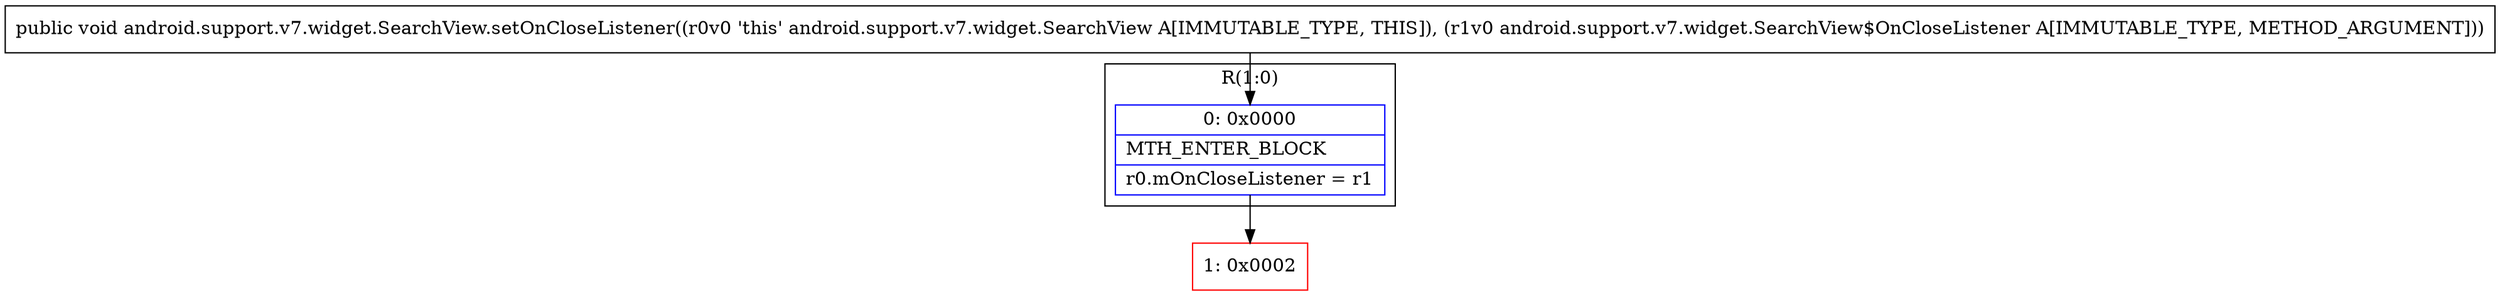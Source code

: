 digraph "CFG forandroid.support.v7.widget.SearchView.setOnCloseListener(Landroid\/support\/v7\/widget\/SearchView$OnCloseListener;)V" {
subgraph cluster_Region_276595823 {
label = "R(1:0)";
node [shape=record,color=blue];
Node_0 [shape=record,label="{0\:\ 0x0000|MTH_ENTER_BLOCK\l|r0.mOnCloseListener = r1\l}"];
}
Node_1 [shape=record,color=red,label="{1\:\ 0x0002}"];
MethodNode[shape=record,label="{public void android.support.v7.widget.SearchView.setOnCloseListener((r0v0 'this' android.support.v7.widget.SearchView A[IMMUTABLE_TYPE, THIS]), (r1v0 android.support.v7.widget.SearchView$OnCloseListener A[IMMUTABLE_TYPE, METHOD_ARGUMENT])) }"];
MethodNode -> Node_0;
Node_0 -> Node_1;
}

